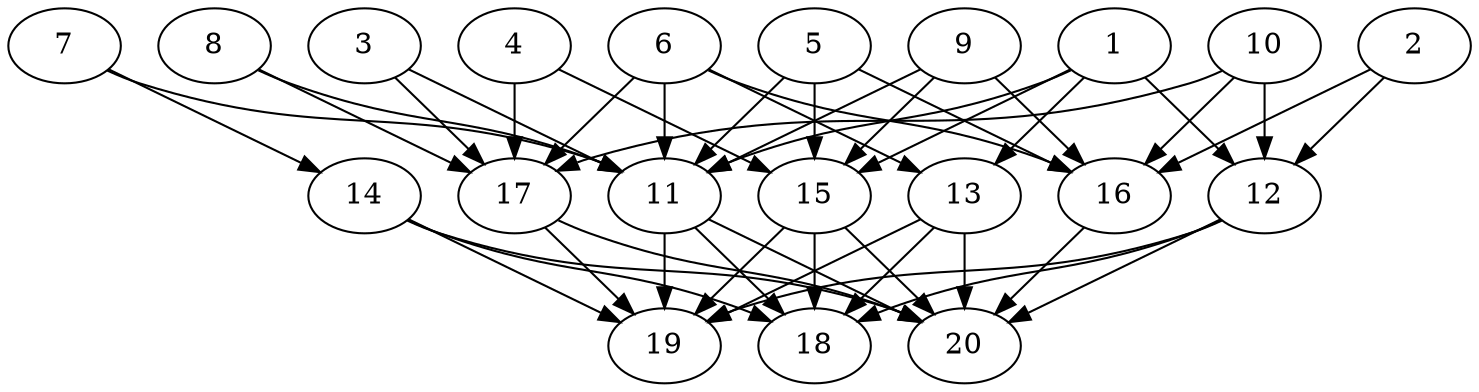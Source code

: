 // DAG automatically generated by daggen at Thu Oct  3 13:58:43 2019
// ./daggen --dot -n 20 --ccr 0.4 --fat 0.7 --regular 0.5 --density 0.9 --mindata 5242880 --maxdata 52428800 
digraph G {
  1 [size="24322560", alpha="0.06", expect_size="9729024"] 
  1 -> 11 [size ="9729024"]
  1 -> 12 [size ="9729024"]
  1 -> 13 [size ="9729024"]
  1 -> 15 [size ="9729024"]
  2 [size="67281920", alpha="0.06", expect_size="26912768"] 
  2 -> 12 [size ="26912768"]
  2 -> 16 [size ="26912768"]
  3 [size="26362880", alpha="0.06", expect_size="10545152"] 
  3 -> 11 [size ="10545152"]
  3 -> 17 [size ="10545152"]
  4 [size="58903040", alpha="0.00", expect_size="23561216"] 
  4 -> 15 [size ="23561216"]
  4 -> 17 [size ="23561216"]
  5 [size="59801600", alpha="0.10", expect_size="23920640"] 
  5 -> 11 [size ="23920640"]
  5 -> 15 [size ="23920640"]
  5 -> 16 [size ="23920640"]
  6 [size="38295040", alpha="0.14", expect_size="15318016"] 
  6 -> 11 [size ="15318016"]
  6 -> 13 [size ="15318016"]
  6 -> 16 [size ="15318016"]
  6 -> 17 [size ="15318016"]
  7 [size="92659200", alpha="0.04", expect_size="37063680"] 
  7 -> 11 [size ="37063680"]
  7 -> 14 [size ="37063680"]
  8 [size="22786560", alpha="0.13", expect_size="9114624"] 
  8 -> 11 [size ="9114624"]
  8 -> 17 [size ="9114624"]
  9 [size="36149760", alpha="0.03", expect_size="14459904"] 
  9 -> 11 [size ="14459904"]
  9 -> 15 [size ="14459904"]
  9 -> 16 [size ="14459904"]
  10 [size="80250880", alpha="0.13", expect_size="32100352"] 
  10 -> 12 [size ="32100352"]
  10 -> 16 [size ="32100352"]
  10 -> 17 [size ="32100352"]
  11 [size="71843840", alpha="0.03", expect_size="28737536"] 
  11 -> 18 [size ="28737536"]
  11 -> 19 [size ="28737536"]
  11 -> 20 [size ="28737536"]
  12 [size="106772480", alpha="0.13", expect_size="42708992"] 
  12 -> 18 [size ="42708992"]
  12 -> 19 [size ="42708992"]
  12 -> 20 [size ="42708992"]
  13 [size="25507840", alpha="0.13", expect_size="10203136"] 
  13 -> 18 [size ="10203136"]
  13 -> 19 [size ="10203136"]
  13 -> 20 [size ="10203136"]
  14 [size="60531200", alpha="0.10", expect_size="24212480"] 
  14 -> 18 [size ="24212480"]
  14 -> 19 [size ="24212480"]
  14 -> 20 [size ="24212480"]
  15 [size="62064640", alpha="0.13", expect_size="24825856"] 
  15 -> 18 [size ="24825856"]
  15 -> 19 [size ="24825856"]
  15 -> 20 [size ="24825856"]
  16 [size="121136640", alpha="0.19", expect_size="48454656"] 
  16 -> 20 [size ="48454656"]
  17 [size="83509760", alpha="0.05", expect_size="33403904"] 
  17 -> 19 [size ="33403904"]
  17 -> 20 [size ="33403904"]
  18 [size="105113600", alpha="0.03", expect_size="42045440"] 
  19 [size="63726080", alpha="0.08", expect_size="25490432"] 
  20 [size="84119040", alpha="0.09", expect_size="33647616"] 
}
